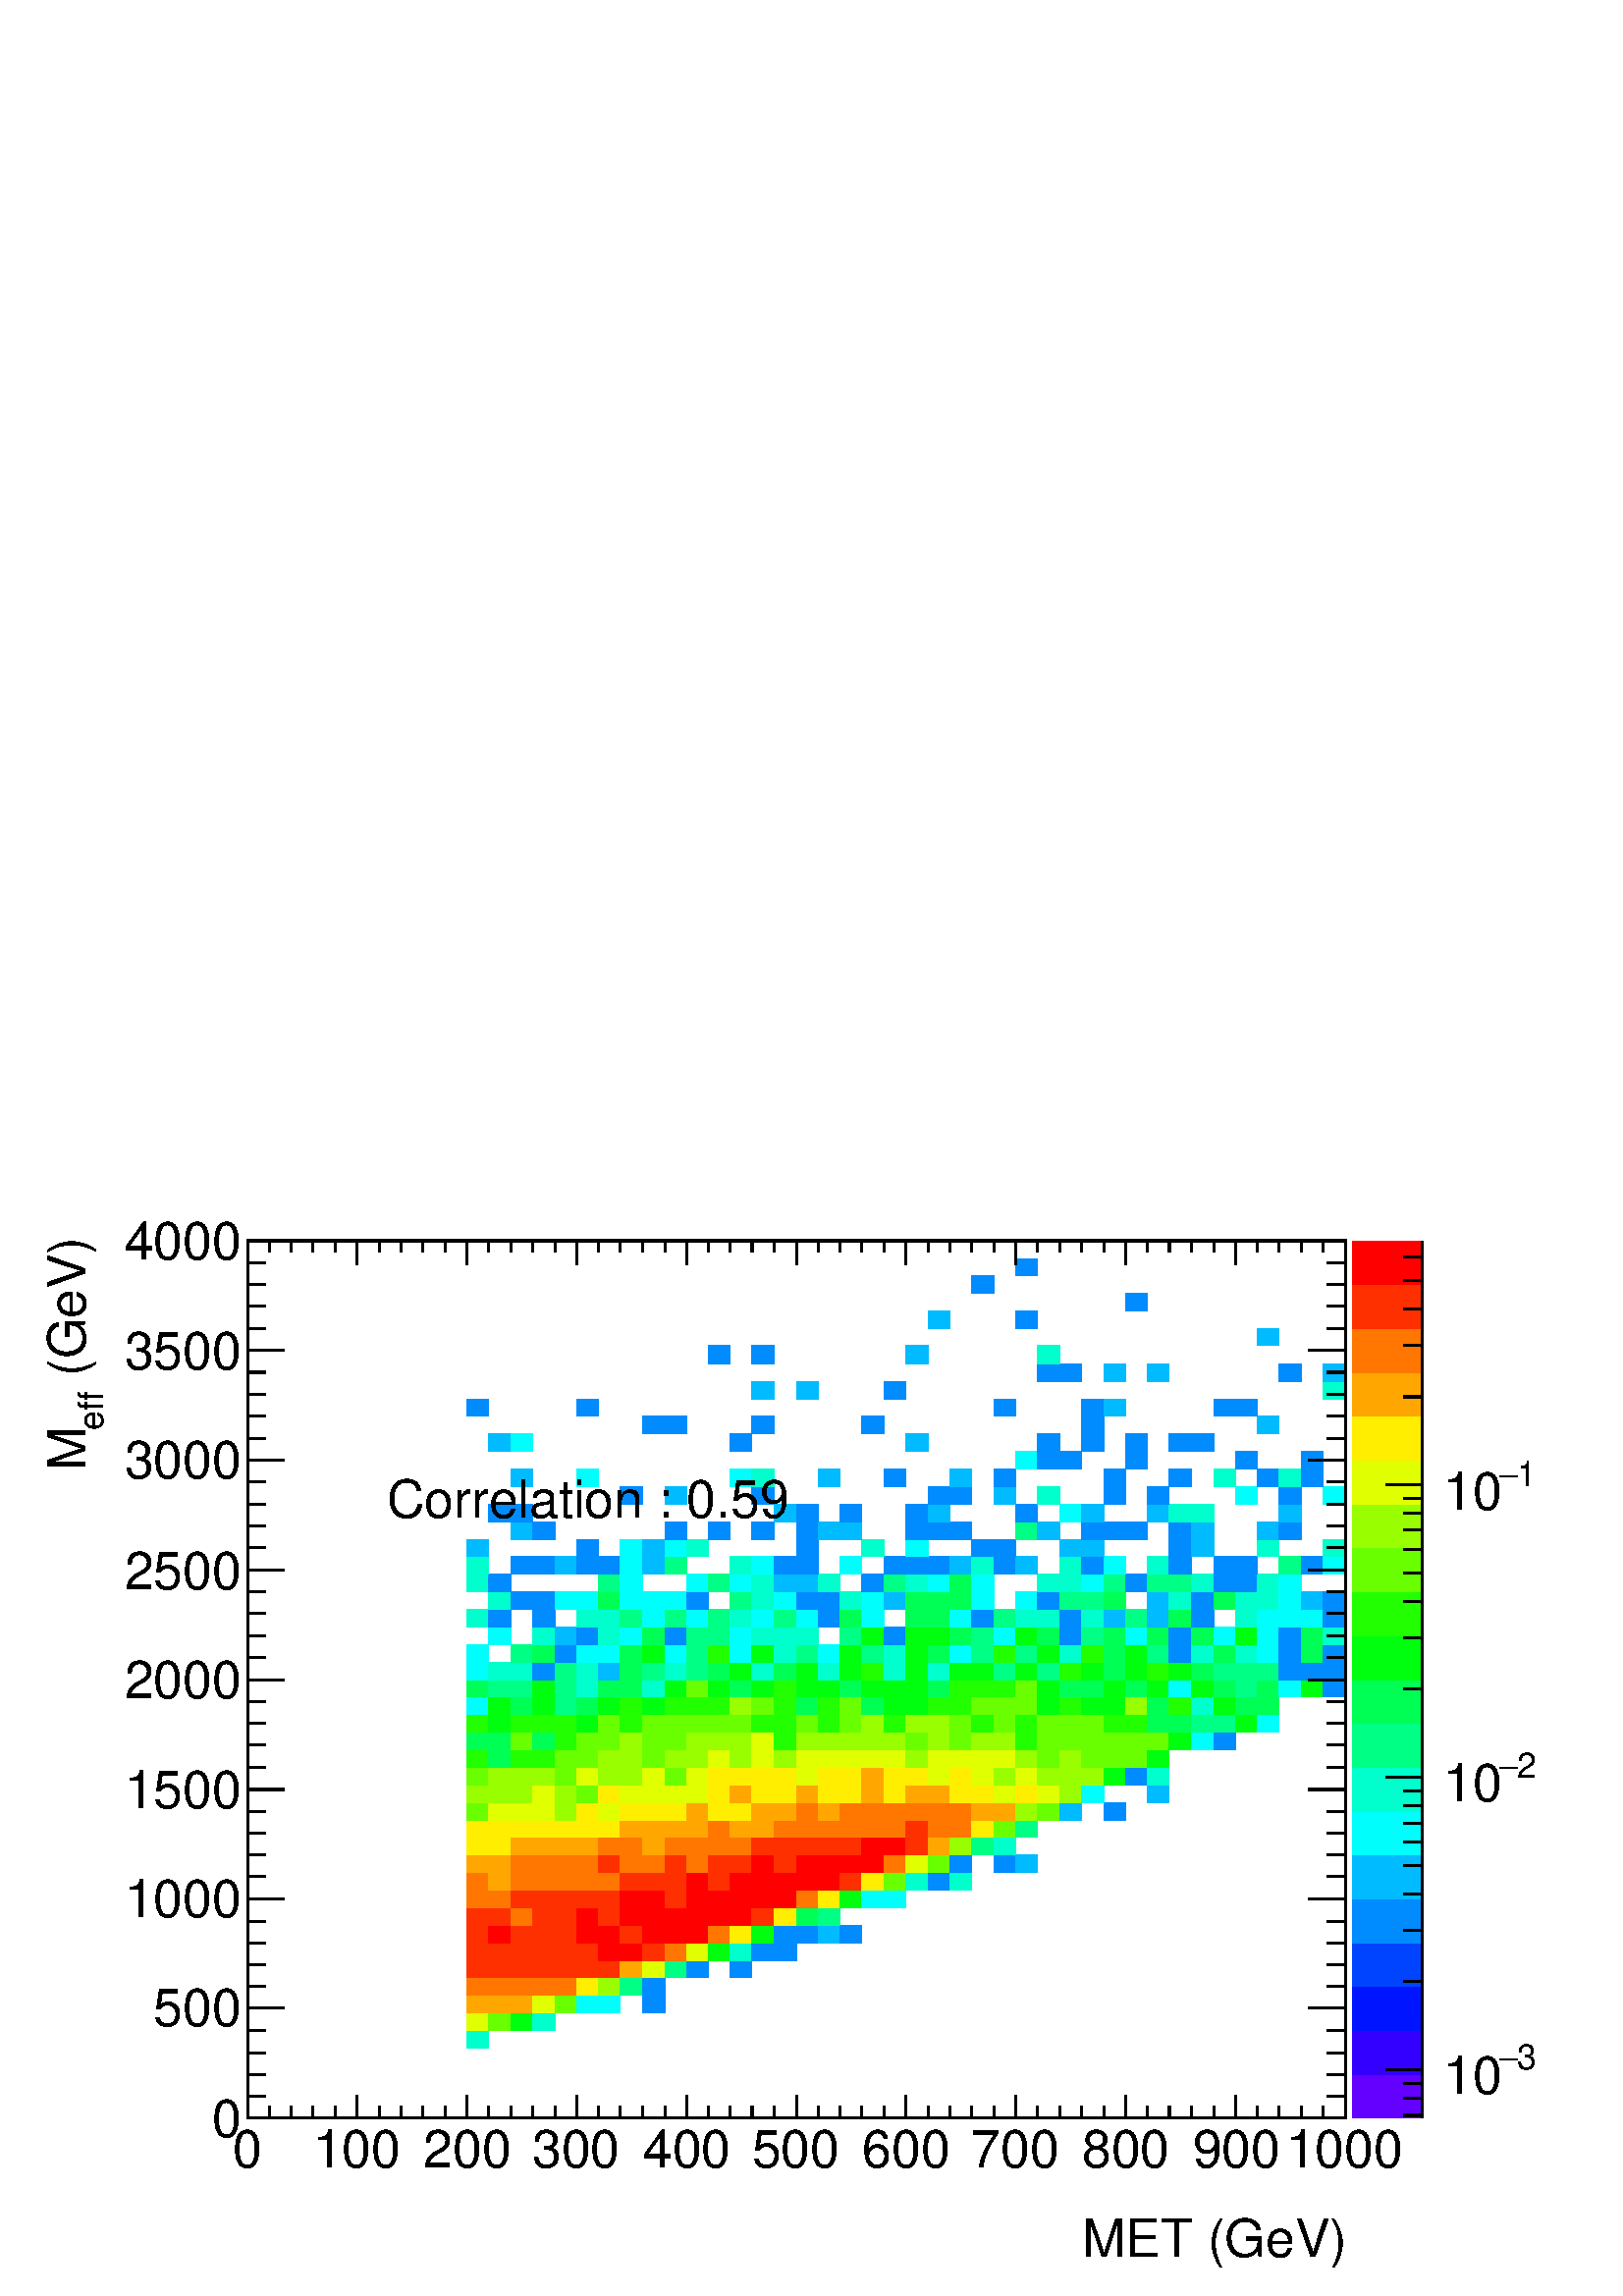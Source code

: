 %!PS-Adobe-2.0 EPSF-2.0
%%BoundingBox:  0 0 567 407
%%DocumentNeededResources: ProcSet (FontSetInit)
%%EndComments
%%BeginProlog
80 dict begin
/s {stroke} def /l {lineto} def /m {moveto} def /t {translate} def
/r {rotate} def /rl {roll}  def /R {repeat} def
/d {rlineto} def /rm {rmoveto} def /gr {grestore} def /f {eofill} def
/c {setrgbcolor} def /black {0 setgray} def /sd {setdash} def
/cl {closepath} def /sf {scalefont setfont} def /lw {setlinewidth} def
/box {m dup 0 exch d exch 0 d 0 exch neg d cl} def
/NC{systemdict begin initclip end}def/C{NC box clip newpath}def
/bl {box s} def /bf {gsave box gsave f grestore 1 lw [] 0 sd s grestore} def /Y { 0 exch d} def /X { 0 d} def 
/K {{pop pop 0 moveto} exch kshow} bind def
/ita {/ang 15 def gsave [1 0 ang dup sin exch cos div 1 0 0] concat} def 
/mp {newpath /y exch def /x exch def} def
/side {[w .77 mul w .23 mul] .385 w mul sd w 0 l currentpoint t -144 r} def
/mr {mp x y w2 0 360 arc} def /m24 {mr s} def /m20 {mr f} def
/mb {mp x y w2 add m w2 neg 0 d 0 w neg d w 0 d 0 w d cl} def
/mt {mp x y w2 add m w2 neg w neg d w 0 d cl} def
/m21 {mb f} def /m25 {mb s} def /m22 {mt f} def /m26{mt s} def
/m23 {mp x y w2 sub m w2 w d w neg 0 d cl f} def
/m27 {mp x y w2 add m w3 neg w2 neg d w3 w2 neg d w3 w2 d cl s} def
/m28 {mp x w2 sub y w2 sub w3 add m w3 0 d  0 w3 neg d w3 0 d 0 w3 d w3 0 d  0 w3 d w3 neg 0 d 0 w3 d w3 neg 0 d 0 w3 neg d w3 neg 0 d cl s } def
/m29 {mp gsave x w2 sub y w2 add w3 sub m currentpoint t 4 {side} repeat cl fill gr} def
/m30 {mp gsave x w2 sub y w2 add w3 sub m currentpoint t 4 {side} repeat cl s gr} def
/m31 {mp x y w2 sub m 0 w d x w2 sub y m w 0 d x w2 sub y w2 add m w w neg d x w2 sub y w2 sub m w w d s} def
/m32 {mp x y w2 sub m w2 w d w neg 0 d cl s} def
/m33 {mp x y w2 add m w3 neg w2 neg d w3 w2 neg d w3 w2 d cl f} def
/m34 {mp x w2 sub y w2 sub w3 add m w3 0 d  0 w3 neg d w3 0 d 0 w3 d w3 0 d  0 w3 d w3 neg 0 d 0 w3 d w3 neg 0 d 0 w3 neg d w3 neg 0 d cl f } def
/m2 {mp x y w2 sub m 0 w d x w2 sub y m w 0 d s} def
/m5 {mp x w2 sub y w2 sub m w w d x w2 sub y w2 add m w w neg d s} def
%%IncludeResource: ProcSet (FontSetInit)
%%IncludeResource: font Times-Roman
%%IncludeResource: font Times-Italic
%%IncludeResource: font Times-Bold
%%IncludeResource: font Times-BoldItalic
%%IncludeResource: font Helvetica
%%IncludeResource: font Helvetica-Oblique
%%IncludeResource: font Helvetica-Bold
%%IncludeResource: font Helvetica-BoldOblique
%%IncludeResource: font Courier
%%IncludeResource: font Courier-Oblique
%%IncludeResource: font Courier-Bold
%%IncludeResource: font Courier-BoldOblique
%%IncludeResource: font Symbol
%%IncludeResource: font ZapfDingbats
/reEncode {exch findfont dup length dict begin {1 index /FID eq  {pop pop} {def} ifelse } forall /Encoding exch def currentdict end dup /FontName get exch definefont pop } def [/Times-Bold /Times-Italic /Times-BoldItalic /Helvetica /Helvetica-Oblique
 /Helvetica-Bold /Helvetica-BoldOblique /Courier /Courier-Oblique /Courier-Bold /Courier-BoldOblique /Times-Roman /AvantGarde-Book /AvantGarde-BookOblique /AvantGarde-Demi /AvantGarde-DemiOblique /Bookman-Demi /Bookman-DemiItalic /Bookman-Light
 /Bookman-LightItalic /Helvetica-Narrow /Helvetica-Narrow-Bold /Helvetica-Narrow-BoldOblique /Helvetica-Narrow-Oblique /NewCenturySchlbk-Roman /NewCenturySchlbk-Bold /NewCenturySchlbk-BoldItalic /NewCenturySchlbk-Italic /Palatino-Bold
 /Palatino-BoldItalic /Palatino-Italic /Palatino-Roman ] {ISOLatin1Encoding reEncode } forall
%%EndProlog
%%BeginSetup
%%EndSetup
newpath  gsave  .25 .25 scale  gsave  0 0 t black[  ] 0 sd 3 lw 1 1 1 c 2268 1630 0 0 bf black 1 1 1 c 1610 1287 363 261 bf black 1610 1287 363 261 bl 1 1 1 c 0 1 0.8 c 32 25 685 364 bf 0.88 1 0 c 32 26 685 389 bf 0.413 1 0 c 32 26 717 389 bf 0 1
 0.053 c 32 26 749 389 bf 0 1 0.8 c 33 26 781 389 bf 1 0.653 0 c 32 26 685 415 bf 32 26 717 415 bf 32 26 749 415 bf 0.88 1 0 c 33 26 781 415 bf 0.413 1 0 c 32 26 814 415 bf 0 1 0.987 c 32 26 846 415 bf 32 26 878 415 bf 0 0.547 1 c 33
 26 942 415 bf 1 0.467 0 c 32 26 685 441 bf 32 26 717 441 bf 32 26 749 441 bf 33 26 781 441 bf 32 26 814 441 bf 1 0.933 0 c 32 26 846 441 bf 0.6 1 0 c 32 26 878 441 bf 0 1 0.52 c 32 26 910 441 bf 0 0.547 1 c 33 26 942 441 bf 1 0.187 0 c
 32 25 685 467 bf 32 25 717 467 bf 32 25 749 467 bf 33 25 781 467 bf 32 25 814 467 bf 32 25 846 467 bf 32 25 878 467 bf 1 0.653 0 c 32 25 910 467 bf 0.88 1 0 c 33 25 942 467 bf 0 1 0.52 c 32 25 975 467 bf 0 0.547 1 c 32 25 1007 467 bf 32 25
 1071 467 bf 1 0.187 0 c 32 26 685 492 bf 32 26 717 492 bf 32 26 749 492 bf 33 26 781 492 bf 32 26 814 492 bf 32 26 846 492 bf 1 0 0 c 32 26 878 492 bf 32 26 910 492 bf 1 0.187 0 c 33 26 942 492 bf 1 0.467 0 c 32 26 975 492 bf 0.88 1 0 c 32
 26 1007 492 bf 0 1 0.053 c 32 26 1039 492 bf 0 1 0.8 c 32 26 1071 492 bf 0 0.547 1 c 33 26 1103 492 bf 32 26 1136 492 bf 1 0.187 0 c 32 26 685 518 bf 1 0 0 c 32 26 717 518 bf 1 0.187 0 c 32 26 749 518 bf 33 26 781 518 bf 32 26 814 518
 bf 1 0 0 c 32 26 846 518 bf 32 26 878 518 bf 1 0.187 0 c 32 26 910 518 bf 1 0 0 c 33 26 942 518 bf 32 26 975 518 bf 32 26 1007 518 bf 1 0.467 0 c 32 26 1039 518 bf 1 0.933 0 c 32 26 1071 518 bf 0 1 0.053 c 33 26 1103 518 bf 0 0.547 1
 c 32 26 1136 518 bf 32 26 1168 518 bf 0 0.733 1 c 32 26 1200 518 bf 0 0.547 1 c 32 26 1232 518 bf 1 0.187 0 c 32 26 685 544 bf 32 26 717 544 bf 1 0.467 0 c 32 26 749 544 bf 1 0.187 0 c 33 26 781 544 bf 32 26 814 544 bf 1 0 0 c 32 26
 846 544 bf 1 0.187 0 c 32 26 878 544 bf 1 0 0 c 32 26 910 544 bf 33 26 942 544 bf 32 26 975 544 bf 32 26 1007 544 bf 32 26 1039 544 bf 32 26 1071 544 bf 1 0.187 0 c 33 26 1103 544 bf 1 0.933 0 c 32 26 1136 544 bf 0 1 0.333 c 32 26 1168
 544 bf 0 1 0.52 c 32 26 1200 544 bf 1 0.467 0 c 32 25 685 570 bf 32 25 717 570 bf 1 0.187 0 c 32 25 749 570 bf 33 25 781 570 bf 32 25 814 570 bf 32 25 846 570 bf 32 25 878 570 bf 1 0 0 c 32 25 910 570 bf 33 25 942 570 bf 1 0.187 0 c 32 25
 975 570 bf 1 0 0 c 32 25 1007 570 bf 32 25 1039 570 bf 32 25 1071 570 bf 33 25 1103 570 bf 32 25 1136 570 bf 1 0.467 0 c 32 25 1168 570 bf 1 0.933 0 c 32 25 1200 570 bf 0 1 0.053 c 32 25 1232 570 bf 0 1 0.987 c 33 25 1264 570 bf 32 25
 1297 570 bf 1 0.467 0 c 32 26 685 595 bf 1 0.653 0 c 32 26 717 595 bf 1 0.467 0 c 32 26 749 595 bf 33 26 781 595 bf 32 26 814 595 bf 32 26 846 595 bf 32 26 878 595 bf 1 0.187 0 c 32 26 910 595 bf 33 26 942 595 bf 32 26 975 595 bf 1 0 0 c
 32 26 1007 595 bf 1 0.187 0 c 32 26 1039 595 bf 1 0 0 c 32 26 1071 595 bf 33 26 1103 595 bf 32 26 1136 595 bf 32 26 1168 595 bf 32 26 1200 595 bf 1 0.187 0 c 32 26 1232 595 bf 1 0.933 0 c 33 26 1264 595 bf 0.413 1 0 c 32 26 1297 595 bf 0
 1 0.8 c 32 26 1329 595 bf 0 0.547 1 c 32 26 1361 595 bf 0 1 0.8 c 32 26 1393 595 bf 1 0.653 0 c 32 26 685 621 bf 32 26 717 621 bf 1 0.467 0 c 32 26 749 621 bf 33 26 781 621 bf 32 26 814 621 bf 32 26 846 621 bf 1 0.187 0 c 32 26 878 621
 bf 1 0.467 0 c 32 26 910 621 bf 33 26 942 621 bf 1 0.187 0 c 32 26 975 621 bf 1 0.467 0 c 32 26 1007 621 bf 1 0.187 0 c 32 26 1039 621 bf 32 26 1071 621 bf 1 0 0 c 33 26 1103 621 bf 1 0.187 0 c 32 26 1136 621 bf 1 0 0 c 32 26 1168 621
 bf 32 26 1200 621 bf 32 26 1232 621 bf 33 26 1264 621 bf 1 0.467 0 c 32 26 1297 621 bf 0.88 1 0 c 32 26 1329 621 bf 0.413 1 0 c 32 26 1361 621 bf 0 0.547 1 c 32 26 1393 621 bf 32 26 1458 621 bf 0 0.733 1 c 32 26 1490 621 bf 1 0.933 0
 c 32 26 685 647 bf 32 26 717 647 bf 1 0.653 0 c 32 26 749 647 bf 33 26 781 647 bf 32 26 814 647 bf 32 26 846 647 bf 1 0.467 0 c 32 26 878 647 bf 32 26 910 647 bf 1 0.653 0 c 33 26 942 647 bf 1 0.467 0 c 32 26 975 647 bf 32 26 1007 647 bf
 32 26 1039 647 bf 32 26 1071 647 bf 1 0.187 0 c 33 26 1103 647 bf 32 26 1136 647 bf 32 26 1168 647 bf 32 26 1200 647 bf 32 26 1232 647 bf 1 0 0 c 33 26 1264 647 bf 32 26 1297 647 bf 1 0.187 0 c 32 26 1329 647 bf 1 0.653 0 c 32 26 1361 647
 bf 0.6 1 0 c 32 26 1393 647 bf 0 1 0.52 c 33 26 1425 647 bf 0 1 0.8 c 32 26 1458 647 bf 1 0.933 0 c 32 25 685 673 bf 32 25 717 673 bf 32 25 749 673 bf 33 25 781 673 bf 32 25 814 673 bf 32 25 846 673 bf 32 25 878 673 bf 1 0.653 0 c 32 25 910
 673 bf 33 25 942 673 bf 32 25 975 673 bf 32 25 1007 673 bf 1 0.467 0 c 32 25 1039 673 bf 1 0.653 0 c 32 25 1071 673 bf 33 25 1103 673 bf 1 0.467 0 c 32 25 1136 673 bf 32 25 1168 673 bf 32 25 1200 673 bf 32 25 1232 673 bf 33 25 1264 673 bf
 32 25 1297 673 bf 1 0.187 0 c 32 25 1329 673 bf 1 0.467 0 c 32 25 1361 673 bf 32 25 1393 673 bf 1 0.933 0 c 33 25 1425 673 bf 0.413 1 0 c 32 25 1458 673 bf 0 1 0.52 c 32 25 1490 673 bf 0.413 1 0 c 32 26 685 698 bf 0.88 1 0 c 32 26 717
 698 bf 32 26 749 698 bf 33 26 781 698 bf 0.6 1 0 c 32 26 814 698 bf 1 0.933 0 c 32 26 846 698 bf 0.88 1 0 c 32 26 878 698 bf 1 0.933 0 c 32 26 910 698 bf 33 26 942 698 bf 32 26 975 698 bf 1 0.653 0 c 32 26 1007 698 bf 1 0.933 0 c 32 26
 1039 698 bf 32 26 1071 698 bf 1 0.653 0 c 33 26 1103 698 bf 32 26 1136 698 bf 1 0.467 0 c 32 26 1168 698 bf 1 0.653 0 c 32 26 1200 698 bf 1 0.467 0 c 32 26 1232 698 bf 33 26 1264 698 bf 32 26 1297 698 bf 32 26 1329 698 bf 32 26 1361 698
 bf 32 26 1393 698 bf 1 0.653 0 c 33 26 1425 698 bf 32 26 1458 698 bf 0.6 1 0 c 32 26 1490 698 bf 0.413 1 0 c 32 26 1522 698 bf 0 0.733 1 c 32 26 1554 698 bf 0 0.547 1 c 32 26 1619 698 bf 0.6 1 0 c 32 26 685 724 bf 32 26 717 724 bf 32 26
 749 724 bf 0.88 1 0 c 33 26 781 724 bf 0.6 1 0 c 32 26 814 724 bf 0.413 1 0 c 32 26 846 724 bf 1 0.933 0 c 32 26 878 724 bf 0.88 1 0 c 32 26 910 724 bf 33 26 942 724 bf 32 26 975 724 bf 32 26 1007 724 bf 1 0.933 0 c 32 26 1039 724 bf 1
 0.653 0 c 32 26 1071 724 bf 1 0.933 0 c 33 26 1103 724 bf 32 26 1136 724 bf 1 0.653 0 c 32 26 1168 724 bf 1 0.933 0 c 32 26 1200 724 bf 32 26 1232 724 bf 1 0.653 0 c 33 26 1264 724 bf 1 0.933 0 c 32 26 1297 724 bf 1 0.653 0 c 32
 26 1329 724 bf 32 26 1361 724 bf 1 0.933 0 c 32 26 1393 724 bf 33 26 1425 724 bf 0.88 1 0 c 32 26 1458 724 bf 1 0.933 0 c 32 26 1490 724 bf 0.88 1 0 c 32 26 1522 724 bf 0.6 1 0 c 32 26 1554 724 bf 0 1 0.987 c 33 26 1586 724 bf 0 0.733 1
 c 32 26 1683 724 bf 0.413 1 0 c 32 26 685 750 bf 0.6 1 0 c 32 26 717 750 bf 32 26 749 750 bf 33 26 781 750 bf 0.413 1 0 c 32 26 814 750 bf 0.88 1 0 c 32 26 846 750 bf 0.6 1 0 c 32 26 878 750 bf 32 26 910 750 bf 0.88 1 0 c 33 26 942 750 bf
 0.413 1 0 c 32 26 975 750 bf 0.88 1 0 c 32 26 1007 750 bf 1 0.933 0 c 32 26 1039 750 bf 32 26 1071 750 bf 33 26 1103 750 bf 32 26 1136 750 bf 0.88 1 0 c 32 26 1168 750 bf 1 0.933 0 c 32 26 1200 750 bf 32 26 1232 750 bf 1 0.653 0 c 33 26
 1264 750 bf 1 0.933 0 c 32 26 1297 750 bf 32 26 1329 750 bf 0.88 1 0 c 32 26 1361 750 bf 1 0.933 0 c 32 26 1393 750 bf 0.88 1 0 c 33 26 1425 750 bf 0.6 1 0 c 32 26 1458 750 bf 0.88 1 0 c 32 26 1490 750 bf 0.6 1 0 c 32 26 1522 750 bf 32 26 1554
 750 bf 33 26 1586 750 bf 0 1 0.053 c 32 26 1619 750 bf 0 0.547 1 c 32 26 1651 750 bf 0 1 0.8 c 32 26 1683 750 bf 0.133 1 0 c 32 25 685 776 bf 0 1 0.333 c 32 25 717 776 bf 0.133 1 0 c 32 25 749 776 bf 33 25 781 776 bf 0.413 1 0 c
 32 25 814 776 bf 32 25 846 776 bf 0.6 1 0 c 32 25 878 776 bf 32 25 910 776 bf 0.413 1 0 c 33 25 942 776 bf 0.6 1 0 c 32 25 975 776 bf 32 25 1007 776 bf 0.88 1 0 c 32 25 1039 776 bf 0.6 1 0 c 32 25 1071 776 bf 0.88 1 0 c 33 25 1103 776 bf 0.6 1 0
 c 32 25 1136 776 bf 0.88 1 0 c 32 25 1168 776 bf 32 25 1200 776 bf 32 25 1232 776 bf 33 25 1264 776 bf 32 25 1297 776 bf 0.6 1 0 c 32 25 1329 776 bf 0.88 1 0 c 32 25 1361 776 bf 32 25 1393 776 bf 33 25 1425 776 bf 32 25 1458 776 bf 0.6 1 0 c 32 25
 1490 776 bf 0.413 1 0 c 32 25 1522 776 bf 0.6 1 0 c 32 25 1554 776 bf 0.413 1 0 c 33 25 1586 776 bf 32 25 1619 776 bf 32 25 1651 776 bf 0 1 0.053 c 32 25 1683 776 bf 0 1 0.333 c 32 26 685 801 bf 32 26 717 801 bf 0.413 1 0 c 32 26 749
 801 bf 0 1 0.333 c 33 26 781 801 bf 0.133 1 0 c 32 26 814 801 bf 0.413 1 0 c 32 26 846 801 bf 32 26 878 801 bf 0.6 1 0 c 32 26 910 801 bf 0.413 1 0 c 33 26 942 801 bf 32 26 975 801 bf 0.6 1 0 c 32 26 1007 801 bf 32 26 1039 801 bf 32 26
 1071 801 bf 0.88 1 0 c 33 26 1103 801 bf 0.133 1 0 c 32 26 1136 801 bf 0.6 1 0 c 32 26 1168 801 bf 32 26 1200 801 bf 32 26 1232 801 bf 33 26 1264 801 bf 32 26 1297 801 bf 0.413 1 0 c 32 26 1329 801 bf 0.6 1 0 c 32 26 1361 801 bf 0.413 1 0 c
 32 26 1393 801 bf 0.6 1 0 c 33 26 1425 801 bf 32 26 1458 801 bf 0.133 1 0 c 32 26 1490 801 bf 0.413 1 0 c 32 26 1522 801 bf 32 26 1554 801 bf 33 26 1586 801 bf 32 26 1619 801 bf 32 26 1651 801 bf 32 26 1683 801 bf 0 1 0.053 c 33 26 1715
 801 bf 0 1 0.987 c 32 26 1748 801 bf 0 0.547 1 c 32 26 1780 801 bf 0.133 1 0 c 32 26 685 827 bf 0 1 0.053 c 32 26 717 827 bf 0.133 1 0 c 32 26 749 827 bf 33 26 781 827 bf 32 26 814 827 bf 0 1 0.053 c 32 26 846 827 bf 0.413 1 0
 c 32 26 878 827 bf 0.133 1 0 c 32 26 910 827 bf 0.413 1 0 c 33 26 942 827 bf 32 26 975 827 bf 32 26 1007 827 bf 32 26 1039 827 bf 32 26 1071 827 bf 0.133 1 0 c 33 26 1103 827 bf 32 26 1136 827 bf 0.413 1 0 c 32 26 1168 827 bf 0.133 1
 0 c 32 26 1200 827 bf 0.413 1 0 c 32 26 1232 827 bf 0.6 1 0 c 33 26 1264 827 bf 0.133 1 0 c 32 26 1297 827 bf 0.6 1 0 c 32 26 1329 827 bf 32 26 1361 827 bf 0.413 1 0 c 32 26 1393 827 bf 0.133 1 0 c 33 26 1425 827 bf 0.413 1 0 c 32 26
 1458 827 bf 0.133 1 0 c 32 26 1490 827 bf 0.413 1 0 c 32 26 1522 827 bf 32 26 1554 827 bf 33 26 1586 827 bf 0.133 1 0 c 32 26 1619 827 bf 32 26 1651 827 bf 0 1 0.333 c 32 26 1683 827 bf 33 26 1715 827 bf 0 1 0.52 c 32 26 1748 827 bf 32
 26 1780 827 bf 0 1 0.053 c 32 26 1812 827 bf 0 1 0.987 c 32 26 1844 827 bf 32 26 685 853 bf 0 1 0.053 c 32 26 717 853 bf 0 1 0.333 c 32 26 749 853 bf 0 1 0.053 c 33 26 781 853 bf 0 1 0.52 c 32 26 814 853 bf 0 1 0.333 c 32 26 846
 853 bf 0 1 0.053 c 32 26 878 853 bf 0.133 1 0 c 32 26 910 853 bf 0 1 0.053 c 33 26 942 853 bf 0.133 1 0 c 32 26 975 853 bf 32 26 1007 853 bf 32 26 1039 853 bf 0.6 1 0 c 32 26 1071 853 bf 0.413 1 0 c 33 26 1103 853 bf 0.133 1 0 c
 32 26 1136 853 bf 0 1 0.333 c 32 26 1168 853 bf 0.133 1 0 c 32 26 1200 853 bf 0.413 1 0 c 32 26 1232 853 bf 0 1 0.333 c 33 26 1264 853 bf 0 1 0.053 c 32 26 1297 853 bf 32 26 1329 853 bf 0.133 1 0 c 32 26 1361 853 bf 32 26 1393 853
 bf 0.413 1 0 c 33 26 1425 853 bf 32 26 1458 853 bf 32 26 1490 853 bf 0 1 0.053 c 32 26 1522 853 bf 0.133 1 0 c 32 26 1554 853 bf 0 1 0.053 c 33 26 1586 853 bf 32 26 1619 853 bf 0.6 1 0 c 32 26 1651 853 bf 0 1 0.333 c 32 26 1683 853
 bf 0.133 1 0 c 33 26 1715 853 bf 0 1 0.8 c 32 26 1748 853 bf 0 1 0.053 c 32 26 1780 853 bf 0 1 0.333 c 32 26 1812 853 bf 32 26 1844 853 bf 32 25 685 879 bf 0 1 0.52 c 32 25 717 879 bf 32 25 749 879 bf 0 1 0.053 c 33 25 781 879 bf 0 1
 0.52 c 32 25 814 879 bf 0 1 0.8 c 32 25 846 879 bf 0 1 0.333 c 32 25 878 879 bf 32 25 910 879 bf 0 1 0.8 c 33 25 942 879 bf 0 1 0.053 c 32 25 975 879 bf 0.413 1 0 c 32 25 1007 879 bf 0 1 0.053 c 32 25 1039 879 bf 0 1 0.333 c 32 25
 1071 879 bf 0 1 0.053 c 33 25 1103 879 bf 0.133 1 0 c 32 25 1136 879 bf 0 1 0.053 c 32 25 1168 879 bf 32 25 1200 879 bf 0 1 0.333 c 32 25 1232 879 bf 0 1 0.053 c 33 25 1264 879 bf 32 25 1297 879 bf 32 25 1329 879 bf 0 1 0.333 c
 32 25 1361 879 bf 0.133 1 0 c 32 25 1393 879 bf 33 25 1425 879 bf 32 25 1458 879 bf 0.413 1 0 c 32 25 1490 879 bf 0 1 0.053 c 32 25 1522 879 bf 0 1 0.333 c 32 25 1554 879 bf 33 25 1586 879 bf 0 1 0.053 c 32 25 1619 879 bf 0 1
 0.333 c 32 25 1651 879 bf 0 1 0.053 c 32 25 1683 879 bf 0 1 0.987 c 33 25 1715 879 bf 0 1 0.053 c 32 25 1748 879 bf 0 1 0.333 c 32 25 1780 879 bf 0 1 0.52 c 32 25 1812 879 bf 0 1 0.333 c 32 25 1844 879 bf 0 1 0.987 c 33 25
 1876 879 bf 0 1 0.053 c 32 25 1909 879 bf 0 0.547 1 c 32 25 1941 879 bf 0 1 0.987 c 32 26 685 904 bf 0 1 0.8 c 32 26 717 904 bf 32 26 749 904 bf 0 0.547 1 c 33 26 781 904 bf 0 1 0.52 c 32 26 814 904 bf 0 1 0.8 c 32 26 846 904 bf 0
 0.733 1 c 32 26 878 904 bf 0 1 0.333 c 32 26 910 904 bf 0 1 0.52 c 33 26 942 904 bf 0 1 0.8 c 32 26 975 904 bf 0 1 0.52 c 32 26 1007 904 bf 0 1 0.333 c 32 26 1039 904 bf 0 1 0.053 c 32 26 1071 904 bf 0 1 0.8 c 33 26 1103 904 bf 0 1
 0.333 c 32 26 1136 904 bf 0 1 0.053 c 32 26 1168 904 bf 0 1 0.8 c 32 26 1200 904 bf 0 1 0.053 c 32 26 1232 904 bf 0.133 1 0 c 33 26 1264 904 bf 0 1 0.8 c 32 26 1297 904 bf 0 1 0.053 c 32 26 1329 904 bf 0 1 0.8 c 32 26 1361 904 bf 0
 1 0.053 c 32 26 1393 904 bf 33 26 1425 904 bf 0 1 0.52 c 32 26 1458 904 bf 0 1 0.053 c 32 26 1490 904 bf 0 1 0.52 c 32 26 1522 904 bf 0.133 1 0 c 32 26 1554 904 bf 0 1 0.053 c 33 26 1586 904 bf 0 1 0.333 c 32 26 1619 904 bf 0 1
 0.053 c 32 26 1651 904 bf 0.133 1 0 c 32 26 1683 904 bf 0 1 0.053 c 33 26 1715 904 bf 0 1 0.333 c 32 26 1748 904 bf 0 1 0.52 c 32 26 1780 904 bf 32 26 1812 904 bf 32 26 1844 904 bf 0 0.547 1 c 33 26 1876 904 bf 32 26 1909 904 bf 32
 26 1941 904 bf 0 1 0.987 c 32 26 685 930 bf 0 1 0.52 c 32 26 749 930 bf 0 1 0.333 c 33 26 781 930 bf 0 0.547 1 c 32 26 814 930 bf 0 1 0.987 c 32 26 846 930 bf 32 26 878 930 bf 0 1 0.333 c 32 26 910 930 bf 0 1 0.053 c 33 26 942 930
 bf 0 1 0.987 c 32 26 975 930 bf 0 1 0.52 c 32 26 1007 930 bf 0.133 1 0 c 32 26 1039 930 bf 0 1 0.987 c 32 26 1071 930 bf 0 1 0.053 c 33 26 1103 930 bf 0 1 0.8 c 32 26 1136 930 bf 0 1 0.52 c 32 26 1168 930 bf 0 1 0.987 c 32 26 1200
 930 bf 0 1 0.053 c 32 26 1232 930 bf 0 1 0.52 c 33 26 1264 930 bf 0 1 0.8 c 32 26 1297 930 bf 0 1 0.053 c 32 26 1329 930 bf 0 1 0.333 c 32 26 1361 930 bf 0 1 0.987 c 32 26 1393 930 bf 0 1 0.52 c 33 26 1425 930 bf 0.133 1 0 c 32 26
 1458 930 bf 0 1 0.52 c 32 26 1490 930 bf 0 1 0.053 c 32 26 1522 930 bf 0 1 0.8 c 32 26 1554 930 bf 0.133 1 0 c 33 26 1586 930 bf 0 1 0.333 c 32 26 1619 930 bf 0 1 0.053 c 32 26 1651 930 bf 0 1 0.52 c 32 26 1683 930 bf 0 0.547 1 c 33
 26 1715 930 bf 0 1 0.8 c 32 26 1748 930 bf 0 1 0.333 c 32 26 1780 930 bf 0 1 0.8 c 32 26 1812 930 bf 0 1 0.987 c 32 26 1844 930 bf 0 0.547 1 c 33 26 1876 930 bf 0 1 0.333 c 32 26 1909 930 bf 0 0.547 1 c 32 26 1941 930 bf 0 1 0.987
 c 32 26 717 956 bf 0 1 0.8 c 33 26 781 956 bf 0 0.733 1 c 32 26 814 956 bf 0 0.547 1 c 32 26 846 956 bf 0 1 0.8 c 32 26 878 956 bf 0 1 0.987 c 32 26 910 956 bf 0 1 0.333 c 33 26 942 956 bf 0 0.547 1 c 32 26 975 956 bf 0 1 0.52 c 32 26
 1007 956 bf 32 26 1039 956 bf 0 1 0.987 c 32 26 1071 956 bf 0 1 0.8 c 33 26 1103 956 bf 32 26 1136 956 bf 32 26 1168 956 bf 0 1 0.52 c 32 26 1232 956 bf 0 1 0.053 c 33 26 1264 956 bf 0 0.547 1 c 32 26 1297 956 bf 0 1 0.053 c 32 26 1329
 956 bf 32 26 1361 956 bf 0 1 0.333 c 32 26 1393 956 bf 0 1 0.52 c 33 26 1425 956 bf 0 1 0.987 c 32 26 1458 956 bf 0 1 0.053 c 32 26 1490 956 bf 0 1 0.333 c 32 26 1522 956 bf 0 0.547 1 c 32 26 1554 956 bf 0 1 0.52 c 33 26 1586 956 bf
 0 1 0.333 c 32 26 1619 956 bf 0 1 0.987 c 32 26 1651 956 bf 0 1 0.333 c 32 26 1683 956 bf 0 0.547 1 c 33 26 1715 956 bf 0 1 0.333 c 32 26 1748 956 bf 0 1 0.987 c 32 26 1780 956 bf 0 1 0.053 c 32 26 1812 956 bf 0 1 0.987 c 32
 26 1844 956 bf 0 0.547 1 c 33 26 1876 956 bf 0 1 0.333 c 32 26 1909 956 bf 0 1 0.8 c 32 26 1941 956 bf 32 25 685 982 bf 0 0.547 1 c 32 25 717 982 bf 33 25 781 982 bf 0 1 0.8 c 32 25 846 982 bf 32 25 878 982 bf 0 1 0.52 c 32 25 910 982 bf 0
 1 0.987 c 33 25 942 982 bf 0 1 0.52 c 32 25 975 982 bf 0 1 0.987 c 32 25 1007 982 bf 0 1 0.52 c 32 25 1039 982 bf 0 1 0.8 c 32 25 1071 982 bf 0 1 0.987 c 33 25 1103 982 bf 0 1 0.52 c 32 25 1136 982 bf 0 1 0.987 c 32 25 1168 982 bf 0
 0.547 1 c 32 25 1200 982 bf 0 1 0.333 c 32 25 1232 982 bf 0 1 0.987 c 33 25 1264 982 bf 0 1 0.333 c 32 25 1329 982 bf 32 25 1361 982 bf 0 1 0.987 c 32 25 1393 982 bf 0 0.547 1 c 33 25 1425 982 bf 0 1 0.52 c 32 25 1458 982 bf 0 1
 0.8 c 32 25 1490 982 bf 32 25 1522 982 bf 0 0.547 1 c 32 25 1554 982 bf 0 1 0.8 c 33 25 1586 982 bf 0 0.733 1 c 32 25 1619 982 bf 0 1 0.52 c 32 25 1651 982 bf 0 0.733 1 c 32 25 1683 982 bf 0 1 0.333 c 33 25 1715 982 bf 0 0.547 1 c 32
 25 1748 982 bf 0 1 0.8 c 32 25 1812 982 bf 0 1 0.987 c 32 25 1844 982 bf 33 25 1876 982 bf 32 25 1909 982 bf 0 0.547 1 c 32 25 1941 982 bf 0 1 0.8 c 32 26 717 1007 bf 0 0.547 1 c 32 26 749 1007 bf 33 26 781 1007 bf 0 1 0.987 c 32 26 814
 1007 bf 32 26 846 1007 bf 0 1 0.333 c 32 26 878 1007 bf 0 1 0.987 c 32 26 910 1007 bf 33 26 942 1007 bf 32 26 975 1007 bf 0 0.547 1 c 32 26 1007 1007 bf 0 1 0.52 c 32 26 1071 1007 bf 0 1 0.8 c 33 26 1103 1007 bf 0 1 0.987 c 32 26 1136
 1007 bf 0 0.547 1 c 32 26 1168 1007 bf 32 26 1200 1007 bf 0 1 0.8 c 32 26 1232 1007 bf 0 1 0.987 c 33 26 1264 1007 bf 0 0.733 1 c 32 26 1297 1007 bf 0 1 0.333 c 32 26 1329 1007 bf 32 26 1361 1007 bf 32 26 1393 1007 bf 0 1 0.987 c 33
 26 1425 1007 bf 32 26 1490 1007 bf 0 0.547 1 c 32 26 1522 1007 bf 0 1 0.52 c 32 26 1554 1007 bf 33 26 1586 1007 bf 0 1 0.333 c 32 26 1619 1007 bf 0 0.733 1 c 32 26 1683 1007 bf 0 1 0.8 c 33 26 1715 1007 bf 0 0.547 1 c 32 26 1748 1007 bf
 0 1 0.333 c 32 26 1780 1007 bf 0 1 0.8 c 32 26 1812 1007 bf 32 26 1844 1007 bf 0 1 0.987 c 33 26 1876 1007 bf 0 0.733 1 c 32 26 1909 1007 bf 0 0.547 1 c 32 26 1941 1007 bf 0 1 0.8 c 32 26 685 1033 bf 0 0.547 1 c 32 26 717 1033 bf 0 1
 0.52 c 32 26 878 1033 bf 0 1 0.987 c 32 26 910 1033 bf 32 26 1007 1033 bf 0 1 0.52 c 32 26 1039 1033 bf 0 1 0.987 c 32 26 1071 1033 bf 0 1 0.8 c 33 26 1103 1033 bf 0 0.733 1 c 32 26 1136 1033 bf 32 26 1168 1033 bf 0 1 0.8 c 32 26 1200 1033
 bf 0 0.547 1 c 33 26 1264 1033 bf 0 1 0.52 c 32 26 1297 1033 bf 0 1 0.8 c 32 26 1329 1033 bf 0 1 0.987 c 32 26 1361 1033 bf 0 1 0.333 c 32 26 1393 1033 bf 0 1 0.987 c 33 26 1425 1033 bf 0 1 0.8 c 32 26 1522 1033 bf 32 26 1554 1033 bf 0 1
 0.987 c 33 26 1586 1033 bf 0 1 0.52 c 32 26 1619 1033 bf 0 0.547 1 c 32 26 1651 1033 bf 0 1 0.52 c 32 26 1683 1033 bf 33 26 1715 1033 bf 0 1 0.8 c 32 26 1748 1033 bf 0 0.547 1 c 32 26 1780 1033 bf 32 26 1812 1033 bf 0 1 0.8 c 32 26 1844
 1033 bf 0 1 0.987 c 33 26 1876 1033 bf 0 1 0.8 c 32 26 685 1059 bf 0 0.547 1 c 32 26 749 1059 bf 33 26 781 1059 bf 0 0.733 1 c 32 26 814 1059 bf 0 0.547 1 c 32 26 846 1059 bf 32 26 878 1059 bf 0 1 0.987 c 32 26 910 1059 bf 0 0.733
 1 c 33 26 942 1059 bf 0 1 0.52 c 32 26 975 1059 bf 0 1 0.8 c 32 26 1071 1059 bf 0 1 0.987 c 33 26 1103 1059 bf 0 0.547 1 c 32 26 1136 1059 bf 32 26 1168 1059 bf 0 1 0.987 c 32 26 1232 1059 bf 0 0.547 1 c 32 26 1297 1059 bf 32 26 1329
 1059 bf 32 26 1361 1059 bf 0 0.733 1 c 32 26 1393 1059 bf 0 1 0.8 c 33 26 1425 1059 bf 0 0.547 1 c 32 26 1458 1059 bf 0 0.733 1 c 32 26 1490 1059 bf 0 1 0.8 c 32 26 1554 1059 bf 0 0.547 1 c 33 26 1586 1059 bf 0 1 0.987 c 32 26 1619
 1059 bf 0 1 0.8 c 32 26 1683 1059 bf 0 0.547 1 c 33 26 1715 1059 bf 32 26 1780 1059 bf 32 26 1812 1059 bf 0 1 0.52 c 33 26 1876 1059 bf 0 0.547 1 c 32 26 1909 1059 bf 0 1 0.987 c 32 26 1941 1059 bf 0 0.733 1 c 32 25 685 1085 bf 0
 0.547 1 c 32 25 846 1085 bf 0 1 0.987 c 32 25 910 1085 bf 0 0.733 1 c 33 25 942 1085 bf 0 1 0.987 c 32 25 975 1085 bf 0 1 0.8 c 32 25 1007 1085 bf 0 0.547 1 c 32 25 1168 1085 bf 0 1 0.8 c 33 25 1264 1085 bf 0 1 0.987 c 32 25 1329
 1085 bf 0 0.547 1 c 33 25 1425 1085 bf 32 25 1458 1085 bf 0 0.733 1 c 32 25 1554 1085 bf 33 25 1586 1085 bf 0 0.547 1 c 33 25 1715 1085 bf 0 0.733 1 c 32 25 1748 1085 bf 0 1 0.8 c 32 25 1844 1085 bf 32 25 1941 1085 bf 0 0.733 1 c 32
 26 749 1110 bf 0 0.547 1 c 33 26 781 1110 bf 32 26 975 1110 bf 32 26 1039 1110 bf 33 26 1103 1110 bf 32 26 1168 1110 bf 0 0.733 1 c 32 26 1200 1110 bf 32 26 1232 1110 bf 0 0.547 1 c 32 26 1329 1110 bf 32 26 1361 1110 bf 32 26 1393 1110 bf 0
 1 0.52 c 32 26 1490 1110 bf 0 0.733 1 c 32 26 1522 1110 bf 0 0.547 1 c 33 26 1586 1110 bf 32 26 1619 1110 bf 32 26 1651 1110 bf 33 26 1715 1110 bf 0 0.733 1 c 32 26 1748 1110 bf 32 26 1844 1110 bf 0 0.547 1 c 33 26 1876 1110 bf 32 26 717
 1136 bf 32 26 749 1136 bf 0 0.733 1 c 32 26 1136 1136 bf 0 0.547 1 c 32 26 1168 1136 bf 32 26 1232 1136 bf 32 26 1329 1136 bf 0 0.733 1 c 32 26 1361 1136 bf 0 0.547 1 c 32 26 1490 1136 bf 0 1 0.987 c 32 26 1554 1136 bf 0 0.733 1 c
 33 26 1586 1136 bf 32 26 1683 1136 bf 0 1 0.8 c 33 26 1715 1136 bf 32 26 1748 1136 bf 0 0.733 1 c 33 26 1876 1136 bf 0 0.547 1 c 32 26 910 1162 bf 0 0.733 1 c 32 26 975 1162 bf 0 0.547 1 c 33 26 1103 1162 bf 32 26 1361 1162 bf 32 26 1393
 1162 bf 0 0.733 1 c 32 26 1458 1162 bf 0 1 0.8 c 32 26 1522 1162 bf 0 0.547 1 c 32 26 1619 1162 bf 32 26 1683 1162 bf 0 1 0.987 c 32 26 1812 1162 bf 0 0.547 1 c 33 26 1876 1162 bf 0 1 0.987 c 32 26 1941 1162 bf 0 0.733 1 c 32 25
 749 1188 bf 0 1 0.987 c 32 25 846 1188 bf 32 25 1071 1188 bf 0 1 0.8 c 33 25 1103 1188 bf 0 0.733 1 c 32 25 1200 1188 bf 0 0.547 1 c 32 25 1297 1188 bf 0 0.733 1 c 32 25 1393 1188 bf 0 0.547 1 c 32 25 1458 1188 bf 32 25 1619 1188 bf
 33 25 1715 1188 bf 0 1 0.8 c 32 25 1780 1188 bf 0 0.547 1 c 32 25 1844 1188 bf 0 1 0.8 c 33 25 1876 1188 bf 0 0.547 1 c 32 25 1909 1188 bf 0 1 0.987 c 32 26 1490 1213 bf 0 0.547 1 c 32 26 1522 1213 bf 32 26 1554 1213 bf 32 26 1651 1213
 bf 32 26 1812 1213 bf 32 26 1909 1213 bf 0 0.733 1 c 32 26 717 1239 bf 0 1 0.987 c 32 26 749 1239 bf 0 0.547 1 c 32 26 1071 1239 bf 0 0.733 1 c 32 26 1329 1239 bf 0 0.547 1 c 32 26 1522 1239 bf 33 26 1586 1239 bf 32 26 1651 1239 bf 33
 26 1715 1239 bf 32 26 1748 1239 bf 33 26 942 1265 bf 32 26 975 1265 bf 33 26 1103 1265 bf 33 26 1264 1265 bf 33 26 1586 1265 bf 0 0.733 1 c 32 26 1844 1265 bf 0 0.547 1 c 32 25 685 1291 bf 32 25 846 1291 bf 32 25 1458 1291 bf 33 25 1586 1291
 bf 0 0.733 1 c 32 25 1619 1291 bf 0 0.547 1 c 32 25 1780 1291 bf 32 25 1812 1291 bf 0 0.733 1 c 33 26 1103 1316 bf 32 26 1168 1316 bf 0 0.547 1 c 32 26 1297 1316 bf 0 1 0.8 c 32 26 1941 1316 bf 0 0.547 1 c 32 26 1522 1342 bf 32 26
 1554 1342 bf 0 0.733 1 c 32 26 1619 1342 bf 32 26 1683 1342 bf 0 0.547 1 c 33 26 1876 1342 bf 0 0.733 1 c 32 26 1941 1342 bf 0 0.547 1 c 32 26 1039 1368 bf 33 26 1103 1368 bf 0 0.733 1 c 32 26 1329 1368 bf 0 1 0.8 c 32 26 1522 1368 bf
 0 0.733 1 c 32 25 1844 1394 bf 32 26 1361 1419 bf 0 0.547 1 c 32 26 1490 1419 bf 32 26 1651 1445 bf 33 26 1425 1471 bf 32 25 1490 1497 bf 0.387 0 1 c 102 64 1984 261 bf 0.2 0 1 c 102 64 1984 325 bf 0 0.08 1 c 102 65 1984 389 bf 0
 0.267 1 c 102 64 1984 454 bf 0 0.547 1 c 102 65 1984 518 bf 0 0.733 1 c 102 64 1984 583 bf 0 1 0.987 c 102 64 1984 647 bf 0 1 0.8 c 102 65 1984 711 bf 0 1 0.52 c 102 64 1984 776 bf 0 1 0.333 c 102 64 1984 840 bf 0 1 0.053 c 102 65
 1984 904 bf 0.133 1 0 c 102 64 1984 969 bf 0.413 1 0 c 102 65 1984 1033 bf 0.6 1 0 c 102 64 1984 1098 bf 0.88 1 0 c 102 64 1984 1162 bf 1 0.933 0 c 102 65 1984 1226 bf 1 0.653 0 c 102 64 1984 1291 bf 1 0.467 0 c 102 64 1984 1355 bf 1
 0.187 0 c 102 65 1984 1419 bf 1 0 0 c 102 64 1984 1484 bf black 2086 261 m 1287 Y s 2059 265 m 27 X s 2059 290 m 27 X s 2059 312 m 27 X s 2033 332 m 53 X s
 gsave  2268 1630 0 0 C 2224.98 333.32 t 0 r /Helvetica findfont 51.28 sf 0 0 m (3) show NC gr 
 gsave  2268 1630 0 0 C 2199.34 333.32 t 0 r /Symbol findfont 51.28 sf 0 0 m (-) show NC gr 
 gsave  2268 1630 0 0 C 2116.73 296.285 t 0 r /Helvetica findfont 76.92 sf 0 0 m (10) show NC gr  2059 461 m 27 X s 2059 537 m 27 X s 2059 590 m 27 X s 2059 632 m 27 X s 2059 666 m 27 X s 2059 694 m 27 X s 2059 719 m 27 X s 2059 741 m 27 X s 2033 761
 m 53 X s
 gsave  2268 1630 0 0 C 2224.98 760.654 t 0 r /Helvetica findfont 51.28 sf 0 0 m (2) show NC gr 
 gsave  2268 1630 0 0 C 2199.34 760.654 t 0 r /Symbol findfont 51.28 sf 0 0 m (-) show NC gr 
 gsave  2268 1630 0 0 C 2116.73 726.467 t 0 r /Helvetica findfont 76.92 sf 0 0 m (10) show NC gr  2059 890 m 27 X s 2059 966 m 27 X s 2059 1019 m 27 X s 2059 1061 m 27 X s 2059 1095 m 27 X s 2059 1124 m 27 X s 2059 1148 m 27 X s 2059 1170 m 27 X s
 2033 1190 m 53 X s
 gsave  2268 1630 0 0 C 2224.98 1187.99 t 0 r /Helvetica findfont 51.28 sf 0 0 m (1) show NC gr 
 gsave  2268 1630 0 0 C 2199.34 1187.99 t 0 r /Symbol findfont 51.28 sf 0 0 m (-) show NC gr 
 gsave  2268 1630 0 0 C 2116.73 1153.8 t 0 r /Helvetica findfont 76.92 sf 0 0 m (10) show NC gr  2059 1319 m 27 X s 2059 1395 m 27 X s 2059 1448 m 27 X s 2059 1490 m 27 X s 2059 1524 m 27 X s 1 1 1 c black 363 261 m 1610 X s
 gsave  2268 1630 0 0 C 1586.83 56.978 t 0 r /Helvetica findfont 76.92 sf 0 0 m (MET \(GeV\)) show NC gr  363 295 m -34 Y s 395 278 m -17 Y s 427 278 m -17 Y s 459 278 m -17 Y s 492 278 m -17 Y s 524 295 m -34 Y s 556 278 m -17 Y s 588 278 m -17 Y s
 620 278 m -17 Y s 653 278 m -17 Y s 685 295 m -34 Y s 717 278 m -17 Y s 749 278 m -17 Y s 781 278 m -17 Y s 814 278 m -17 Y s 846 295 m -34 Y s 878 278 m -17 Y s 910 278 m -17 Y s 942 278 m -17 Y s 975 278 m -17 Y s 1007 295 m -34 Y s 1039 278 m -17
 Y s 1071 278 m -17 Y s 1103 278 m -17 Y s 1136 278 m -17 Y s 1168 295 m -34 Y s 1200 278 m -17 Y s 1232 278 m -17 Y s 1264 278 m -17 Y s 1297 278 m -17 Y s 1329 295 m -34 Y s 1361 278 m -17 Y s 1393 278 m -17 Y s 1425 278 m -17 Y s 1458 278 m -17 Y
 s 1490 295 m -34 Y s 1522 278 m -17 Y s 1554 278 m -17 Y s 1586 278 m -17 Y s 1619 278 m -17 Y s 1651 295 m -34 Y s 1683 278 m -17 Y s 1715 278 m -17 Y s 1748 278 m -17 Y s 1780 278 m -17 Y s 1812 295 m -34 Y s 1844 278 m -17 Y s 1876 278 m -17 Y s
 1909 278 m -17 Y s 1941 278 m -17 Y s 1973 295 m -34 Y s
 gsave  2268 1630 0 0 C 341.867 188.027 t 0 r /Helvetica findfont 76.92 sf 0 0 m (0) show NC gr 
 gsave  2268 1630 0 0 C 458.671 188.027 t 0 r /Helvetica findfont 76.92 sf 0 0 m (100) show NC gr 
 gsave  2268 1630 0 0 C 621.058 188.027 t 0 r /Helvetica findfont 76.92 sf 0 0 m (200) show NC gr 
 gsave  2268 1630 0 0 C 780.596 188.027 t 0 r /Helvetica findfont 76.92 sf 0 0 m (300) show NC gr 
 gsave  2268 1630 0 0 C 942.983 188.027 t 0 r /Helvetica findfont 76.92 sf 0 0 m (400) show NC gr 
 gsave  2268 1630 0 0 C 1102.52 188.027 t 0 r /Helvetica findfont 76.92 sf 0 0 m (500) show NC gr 
 gsave  2268 1630 0 0 C 1264.91 188.027 t 0 r /Helvetica findfont 76.92 sf 0 0 m (600) show NC gr 
 gsave  2268 1630 0 0 C 1424.45 188.027 t 0 r /Helvetica findfont 76.92 sf 0 0 m (700) show NC gr 
 gsave  2268 1630 0 0 C 1586.83 188.027 t 0 r /Helvetica findfont 76.92 sf 0 0 m (800) show NC gr 
 gsave  2268 1630 0 0 C 1749.22 188.027 t 0 r /Helvetica findfont 76.92 sf 0 0 m (900) show NC gr 
 gsave  2268 1630 0 0 C 1885.97 188.027 t 0 r /Helvetica findfont 76.92 sf 0 0 m (1000) show NC gr  363 1548 m 1610 X s 363 1513 m 35 Y s 395 1531 m 17 Y s 427 1531 m 17 Y s 459 1531 m 17 Y s 492 1531 m 17 Y s 524 1513 m 35 Y s 556 1531 m 17 Y s 588
 1531 m 17 Y s 620 1531 m 17 Y s 653 1531 m 17 Y s 685 1513 m 35 Y s 717 1531 m 17 Y s 749 1531 m 17 Y s 781 1531 m 17 Y s 814 1531 m 17 Y s 846 1513 m 35 Y s 878 1531 m 17 Y s 910 1531 m 17 Y s 942 1531 m 17 Y s 975 1531 m 17 Y s 1007 1513 m 35 Y s
 1039 1531 m 17 Y s 1071 1531 m 17 Y s 1103 1531 m 17 Y s 1136 1531 m 17 Y s 1168 1513 m 35 Y s 1200 1531 m 17 Y s 1232 1531 m 17 Y s 1264 1531 m 17 Y s 1297 1531 m 17 Y s 1329 1513 m 35 Y s 1361 1531 m 17 Y s 1393 1531 m 17 Y s 1425 1531 m 17 Y s
 1458 1531 m 17 Y s 1490 1513 m 35 Y s 1522 1531 m 17 Y s 1554 1531 m 17 Y s 1586 1531 m 17 Y s 1619 1531 m 17 Y s 1651 1513 m 35 Y s 1683 1531 m 17 Y s 1715 1531 m 17 Y s 1748 1531 m 17 Y s 1780 1531 m 17 Y s 1812 1513 m 35 Y s 1844 1531 m 17 Y s
 1876 1531 m 17 Y s 1909 1531 m 17 Y s 1941 1531 m 17 Y s 1973 1513 m 35 Y s 363 261 m 1287 Y s
 gsave  2268 1630 0 0 C 125.351 1327.58 t 90 r /Helvetica findfont 76.92 sf 0 0 m ( \(GeV\)) show NC gr 
 gsave  2268 1630 0 0 C 150.991 1270.6 t 90 r /Helvetica findfont 51.28 sf 0 0 m (eff) show NC gr 
 gsave  2268 1630 0 0 C 125.351 1210.78 t 90 r /Helvetica findfont 76.92 sf 0 0 m (M) show NC gr  417 261 m -54 X s 390 293 m -27 X s 390 325 m -27 X s 390 357 m -27 X s 390 389 m -27 X s 417 422 m -54 X s 390 454 m -27 X s 390 486 m -27 X s 390 518
 m -27 X s 390 550 m -27 X s 417 583 m -54 X s 390 615 m -27 X s 390 647 m -27 X s 390 679 m -27 X s 390 711 m -27 X s 417 743 m -54 X s 390 776 m -27 X s 390 808 m -27 X s 390 840 m -27 X s 390 872 m -27 X s 417 904 m -54 X s 390 937 m -27 X s 390
 969 m -27 X s 390 1001 m -27 X s 390 1033 m -27 X s 417 1065 m -54 X s 390 1098 m -27 X s 390 1130 m -27 X s 390 1162 m -27 X s 390 1194 m -27 X s 417 1226 m -54 X s 390 1258 m -27 X s 390 1291 m -27 X s 390 1323 m -27 X s 390 1355 m -27 X s 417
 1387 m -54 X s 390 1419 m -27 X s 390 1452 m -27 X s 390 1484 m -27 X s 390 1516 m -27 X s 417 1548 m -54 X s
 gsave  2268 1630 0 0 C 310.529 233.609 t 0 r /Helvetica findfont 76.92 sf 0 0 m (0) show NC gr 
 gsave  2268 1630 0 0 C 225.062 395.996 t 0 r /Helvetica findfont 76.92 sf 0 0 m (500) show NC gr 
 gsave  2268 1630 0 0 C 182.329 555.534 t 0 r /Helvetica findfont 76.92 sf 0 0 m (1000) show NC gr 
 gsave  2268 1630 0 0 C 182.329 715.071 t 0 r /Helvetica findfont 76.92 sf 0 0 m (1500) show NC gr 
 gsave  2268 1630 0 0 C 182.329 877.458 t 0 r /Helvetica findfont 76.92 sf 0 0 m (2000) show NC gr 
 gsave  2268 1630 0 0 C 182.329 1037 t 0 r /Helvetica findfont 76.92 sf 0 0 m (2500) show NC gr 
 gsave  2268 1630 0 0 C 182.329 1199.38 t 0 r /Helvetica findfont 76.92 sf 0 0 m (3000) show NC gr 
 gsave  2268 1630 0 0 C 182.329 1358.92 t 0 r /Helvetica findfont 76.92 sf 0 0 m (3500) show NC gr 
 gsave  2268 1630 0 0 C 182.329 1521.31 t 0 r /Helvetica findfont 76.92 sf 0 0 m (4000) show NC gr  1973 261 m 1287 Y s 1919 261 m 54 X s 1946 293 m 27 X s 1946 325 m 27 X s 1946 357 m 27 X s 1946 389 m 27 X s 1919 422 m 54 X s 1946 454 m 27 X s 1946
 486 m 27 X s 1946 518 m 27 X s 1946 550 m 27 X s 1919 583 m 54 X s 1946 615 m 27 X s 1946 647 m 27 X s 1946 679 m 27 X s 1946 711 m 27 X s 1919 743 m 54 X s 1946 776 m 27 X s 1946 808 m 27 X s 1946 840 m 27 X s 1946 872 m 27 X s 1919 904 m 54 X s
 1946 937 m 27 X s 1946 969 m 27 X s 1946 1001 m 27 X s 1946 1033 m 27 X s 1919 1065 m 54 X s 1946 1098 m 27 X s 1946 1130 m 27 X s 1946 1162 m 27 X s 1946 1194 m 27 X s 1919 1226 m 54 X s 1946 1258 m 27 X s 1946 1291 m 27 X s 1946 1323 m 27 X s 1946
 1355 m 27 X s 1919 1387 m 54 X s 1946 1419 m 27 X s 1946 1452 m 27 X s 1946 1484 m 27 X s 1946 1516 m 27 X s 1919 1548 m 54 X s
 gsave  2268 1630 0 0 C 566.929 1142.4 t 0 r /Helvetica findfont 76.92 sf 0 0 m (Correlation : 0.59) show NC gr 
 gr  gr showpage
end
%%EOF
